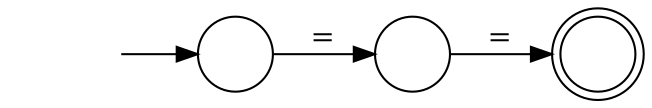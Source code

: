 digraph Automaton {
  rankdir = LR;
  0 [shape=circle,label=""];
  0 -> 2 [label="="]
  1 [shape=circle,label=""];
  initial [shape=plaintext,label=""];
  initial -> 1
  1 -> 0 [label="="]
  2 [shape=doublecircle,label=""];
}

